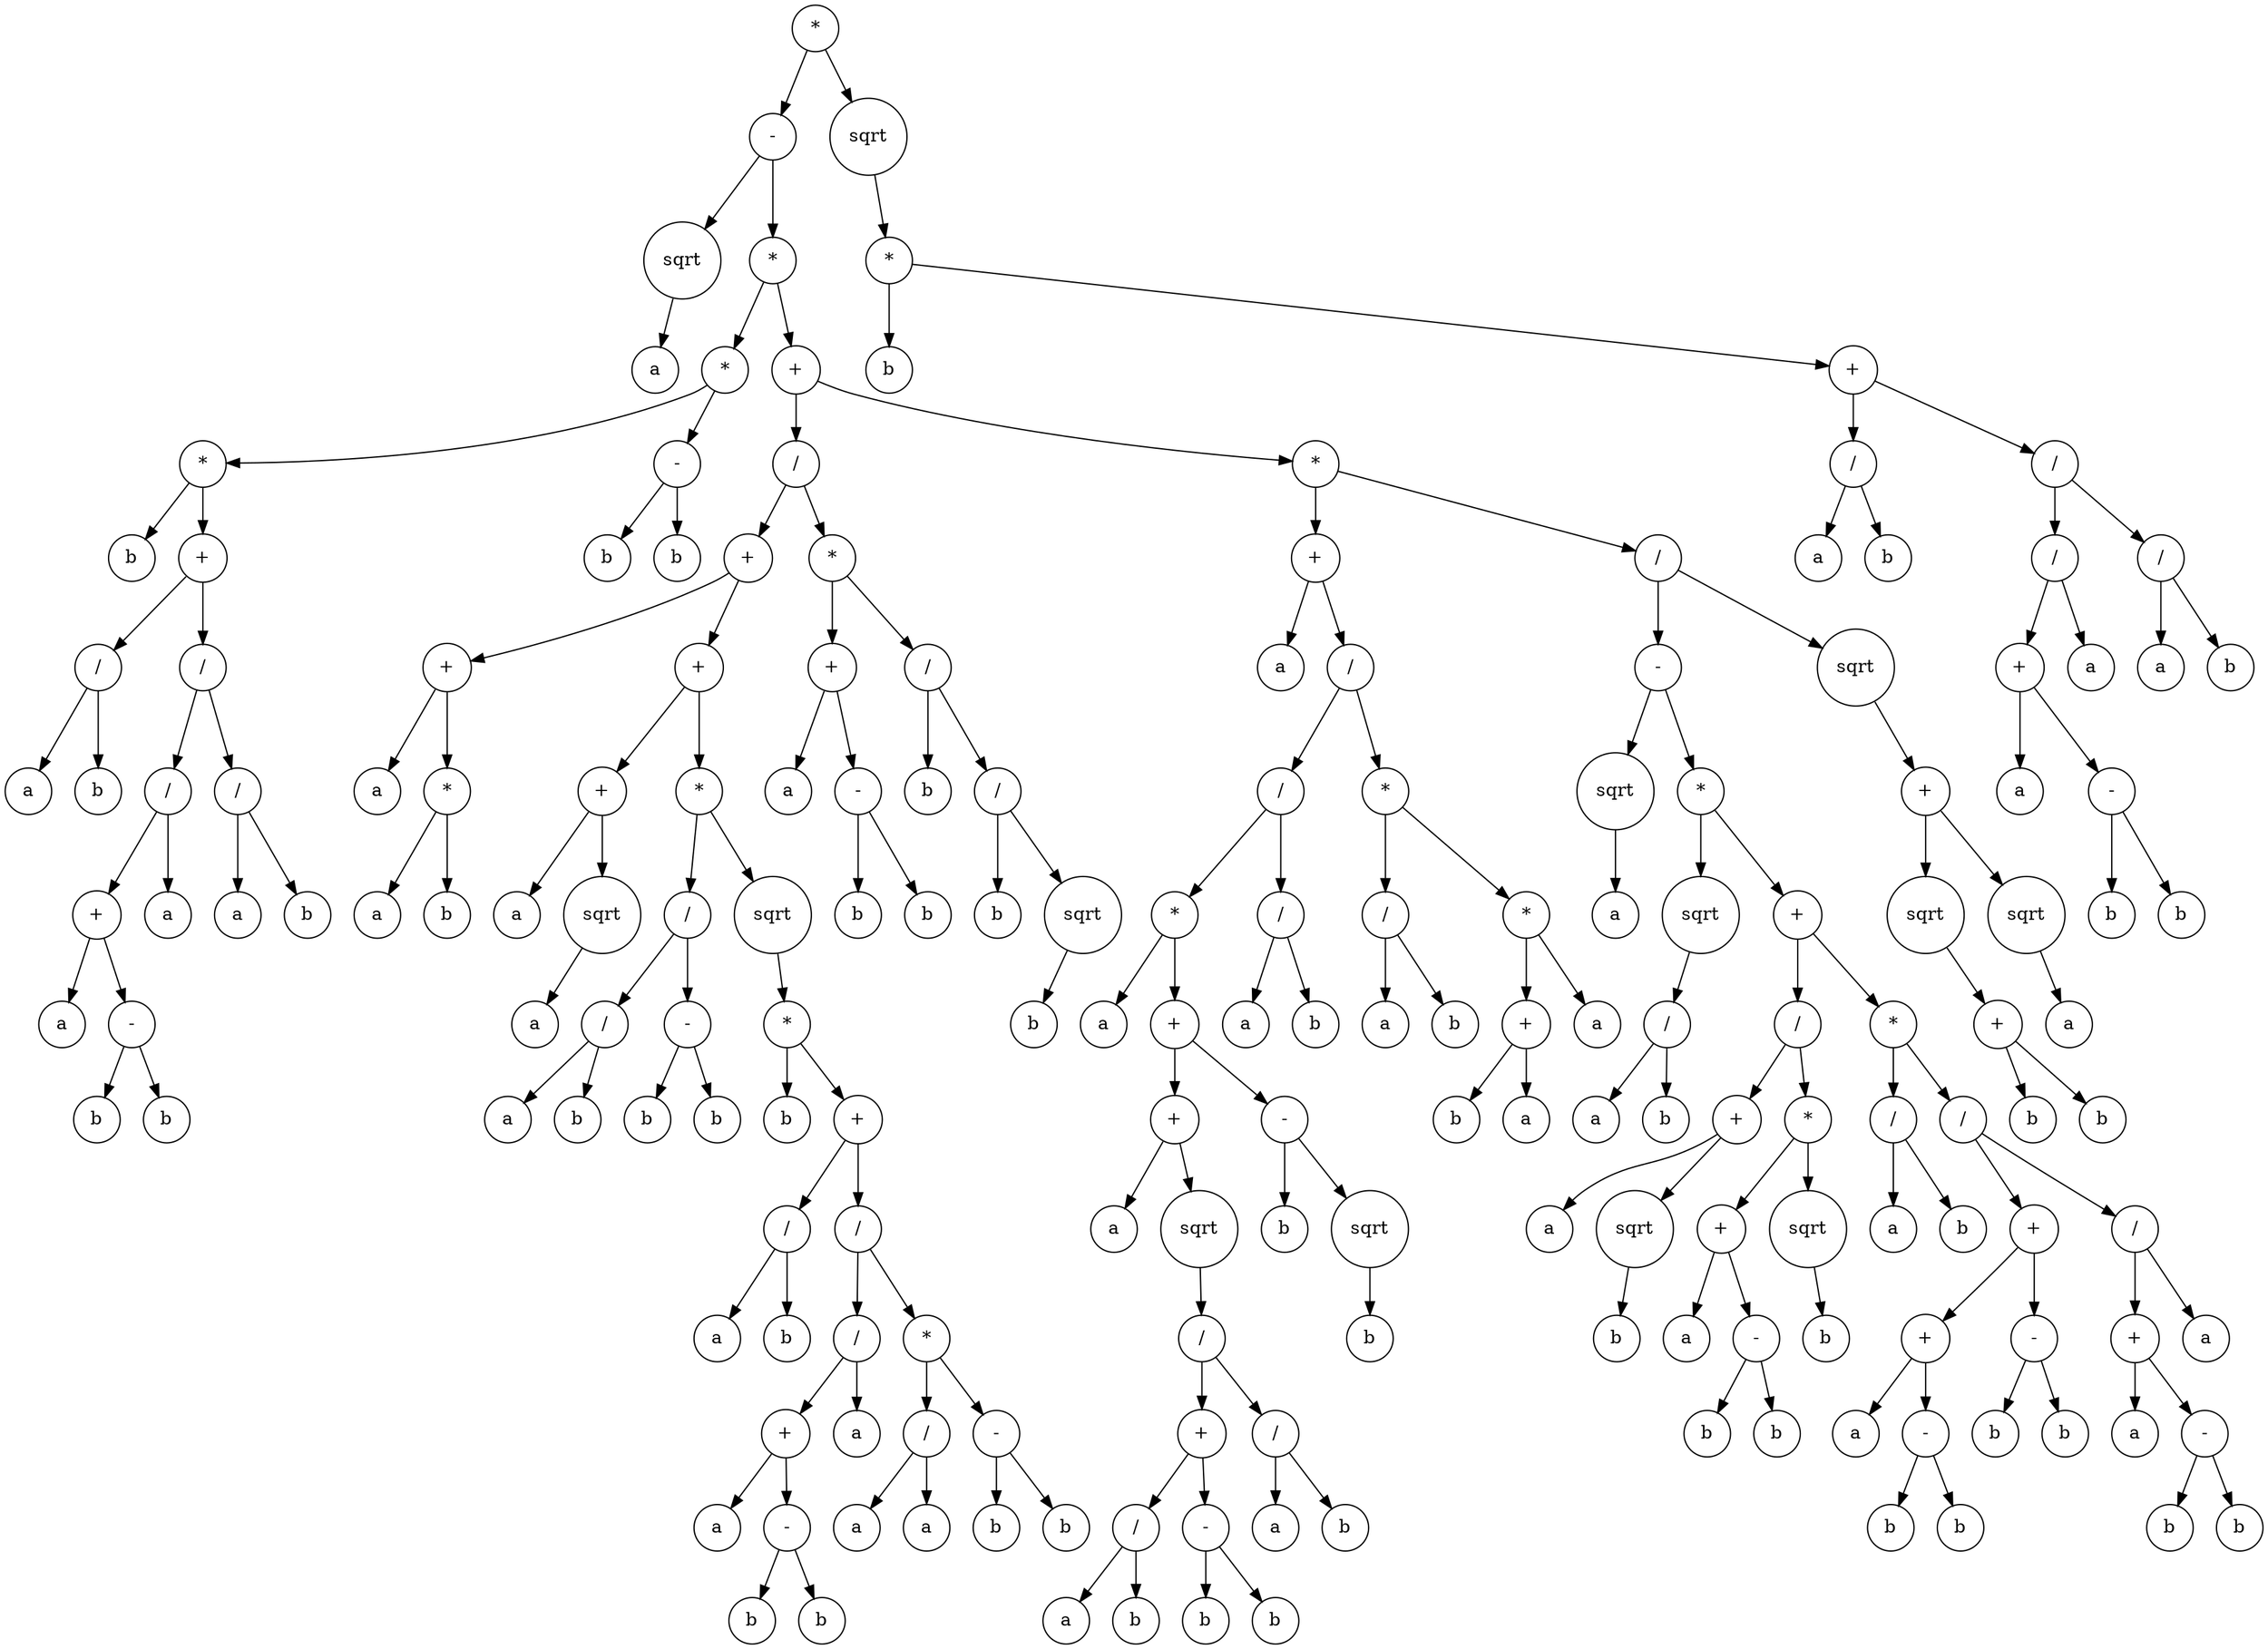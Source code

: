 digraph g {
graph [ordering=out];
node [shape=circle];
n[label = "*"];
n0[label = "-"];
n00[label = "sqrt"];
n000[label = "a"];
n00 -> n000;
n0 -> n00;
n01[label = "*"];
n010[label = "*"];
n0100[label = "*"];
n01000[label = "b"];
n0100 -> n01000;
n01001[label = "+"];
n010010[label = "/"];
n0100100[label = "a"];
n010010 -> n0100100;
n0100101[label = "b"];
n010010 -> n0100101;
n01001 -> n010010;
n010011[label = "/"];
n0100110[label = "/"];
n01001100[label = "+"];
n010011000[label = "a"];
n01001100 -> n010011000;
n010011001[label = "-"];
n0100110010[label = "b"];
n010011001 -> n0100110010;
n0100110011[label = "b"];
n010011001 -> n0100110011;
n01001100 -> n010011001;
n0100110 -> n01001100;
n01001101[label = "a"];
n0100110 -> n01001101;
n010011 -> n0100110;
n0100111[label = "/"];
n01001110[label = "a"];
n0100111 -> n01001110;
n01001111[label = "b"];
n0100111 -> n01001111;
n010011 -> n0100111;
n01001 -> n010011;
n0100 -> n01001;
n010 -> n0100;
n0101[label = "-"];
n01010[label = "b"];
n0101 -> n01010;
n01011[label = "b"];
n0101 -> n01011;
n010 -> n0101;
n01 -> n010;
n011[label = "+"];
n0110[label = "/"];
n01100[label = "+"];
n011000[label = "+"];
n0110000[label = "a"];
n011000 -> n0110000;
n0110001[label = "*"];
n01100010[label = "a"];
n0110001 -> n01100010;
n01100011[label = "b"];
n0110001 -> n01100011;
n011000 -> n0110001;
n01100 -> n011000;
n011001[label = "+"];
n0110010[label = "+"];
n01100100[label = "a"];
n0110010 -> n01100100;
n01100101[label = "sqrt"];
n011001010[label = "a"];
n01100101 -> n011001010;
n0110010 -> n01100101;
n011001 -> n0110010;
n0110011[label = "*"];
n01100110[label = "/"];
n011001100[label = "/"];
n0110011000[label = "a"];
n011001100 -> n0110011000;
n0110011001[label = "b"];
n011001100 -> n0110011001;
n01100110 -> n011001100;
n011001101[label = "-"];
n0110011010[label = "b"];
n011001101 -> n0110011010;
n0110011011[label = "b"];
n011001101 -> n0110011011;
n01100110 -> n011001101;
n0110011 -> n01100110;
n01100111[label = "sqrt"];
n011001110[label = "*"];
n0110011100[label = "b"];
n011001110 -> n0110011100;
n0110011101[label = "+"];
n01100111010[label = "/"];
n011001110100[label = "a"];
n01100111010 -> n011001110100;
n011001110101[label = "b"];
n01100111010 -> n011001110101;
n0110011101 -> n01100111010;
n01100111011[label = "/"];
n011001110110[label = "/"];
n0110011101100[label = "+"];
n01100111011000[label = "a"];
n0110011101100 -> n01100111011000;
n01100111011001[label = "-"];
n011001110110010[label = "b"];
n01100111011001 -> n011001110110010;
n011001110110011[label = "b"];
n01100111011001 -> n011001110110011;
n0110011101100 -> n01100111011001;
n011001110110 -> n0110011101100;
n0110011101101[label = "a"];
n011001110110 -> n0110011101101;
n01100111011 -> n011001110110;
n011001110111[label = "*"];
n0110011101110[label = "/"];
n01100111011100[label = "a"];
n0110011101110 -> n01100111011100;
n01100111011101[label = "a"];
n0110011101110 -> n01100111011101;
n011001110111 -> n0110011101110;
n0110011101111[label = "-"];
n01100111011110[label = "b"];
n0110011101111 -> n01100111011110;
n01100111011111[label = "b"];
n0110011101111 -> n01100111011111;
n011001110111 -> n0110011101111;
n01100111011 -> n011001110111;
n0110011101 -> n01100111011;
n011001110 -> n0110011101;
n01100111 -> n011001110;
n0110011 -> n01100111;
n011001 -> n0110011;
n01100 -> n011001;
n0110 -> n01100;
n01101[label = "*"];
n011010[label = "+"];
n0110100[label = "a"];
n011010 -> n0110100;
n0110101[label = "-"];
n01101010[label = "b"];
n0110101 -> n01101010;
n01101011[label = "b"];
n0110101 -> n01101011;
n011010 -> n0110101;
n01101 -> n011010;
n011011[label = "/"];
n0110110[label = "b"];
n011011 -> n0110110;
n0110111[label = "/"];
n01101110[label = "b"];
n0110111 -> n01101110;
n01101111[label = "sqrt"];
n011011110[label = "b"];
n01101111 -> n011011110;
n0110111 -> n01101111;
n011011 -> n0110111;
n01101 -> n011011;
n0110 -> n01101;
n011 -> n0110;
n0111[label = "*"];
n01110[label = "+"];
n011100[label = "a"];
n01110 -> n011100;
n011101[label = "/"];
n0111010[label = "/"];
n01110100[label = "*"];
n011101000[label = "a"];
n01110100 -> n011101000;
n011101001[label = "+"];
n0111010010[label = "+"];
n01110100100[label = "a"];
n0111010010 -> n01110100100;
n01110100101[label = "sqrt"];
n011101001010[label = "/"];
n0111010010100[label = "+"];
n01110100101000[label = "/"];
n011101001010000[label = "a"];
n01110100101000 -> n011101001010000;
n011101001010001[label = "b"];
n01110100101000 -> n011101001010001;
n0111010010100 -> n01110100101000;
n01110100101001[label = "-"];
n011101001010010[label = "b"];
n01110100101001 -> n011101001010010;
n011101001010011[label = "b"];
n01110100101001 -> n011101001010011;
n0111010010100 -> n01110100101001;
n011101001010 -> n0111010010100;
n0111010010101[label = "/"];
n01110100101010[label = "a"];
n0111010010101 -> n01110100101010;
n01110100101011[label = "b"];
n0111010010101 -> n01110100101011;
n011101001010 -> n0111010010101;
n01110100101 -> n011101001010;
n0111010010 -> n01110100101;
n011101001 -> n0111010010;
n0111010011[label = "-"];
n01110100110[label = "b"];
n0111010011 -> n01110100110;
n01110100111[label = "sqrt"];
n011101001110[label = "b"];
n01110100111 -> n011101001110;
n0111010011 -> n01110100111;
n011101001 -> n0111010011;
n01110100 -> n011101001;
n0111010 -> n01110100;
n01110101[label = "/"];
n011101010[label = "a"];
n01110101 -> n011101010;
n011101011[label = "b"];
n01110101 -> n011101011;
n0111010 -> n01110101;
n011101 -> n0111010;
n0111011[label = "*"];
n01110110[label = "/"];
n011101100[label = "a"];
n01110110 -> n011101100;
n011101101[label = "b"];
n01110110 -> n011101101;
n0111011 -> n01110110;
n01110111[label = "*"];
n011101110[label = "+"];
n0111011100[label = "b"];
n011101110 -> n0111011100;
n0111011101[label = "a"];
n011101110 -> n0111011101;
n01110111 -> n011101110;
n011101111[label = "a"];
n01110111 -> n011101111;
n0111011 -> n01110111;
n011101 -> n0111011;
n01110 -> n011101;
n0111 -> n01110;
n01111[label = "/"];
n011110[label = "-"];
n0111100[label = "sqrt"];
n01111000[label = "a"];
n0111100 -> n01111000;
n011110 -> n0111100;
n0111101[label = "*"];
n01111010[label = "sqrt"];
n011110100[label = "/"];
n0111101000[label = "a"];
n011110100 -> n0111101000;
n0111101001[label = "b"];
n011110100 -> n0111101001;
n01111010 -> n011110100;
n0111101 -> n01111010;
n01111011[label = "+"];
n011110110[label = "/"];
n0111101100[label = "+"];
n01111011000[label = "a"];
n0111101100 -> n01111011000;
n01111011001[label = "sqrt"];
n011110110010[label = "b"];
n01111011001 -> n011110110010;
n0111101100 -> n01111011001;
n011110110 -> n0111101100;
n0111101101[label = "*"];
n01111011010[label = "+"];
n011110110100[label = "a"];
n01111011010 -> n011110110100;
n011110110101[label = "-"];
n0111101101010[label = "b"];
n011110110101 -> n0111101101010;
n0111101101011[label = "b"];
n011110110101 -> n0111101101011;
n01111011010 -> n011110110101;
n0111101101 -> n01111011010;
n01111011011[label = "sqrt"];
n011110110110[label = "b"];
n01111011011 -> n011110110110;
n0111101101 -> n01111011011;
n011110110 -> n0111101101;
n01111011 -> n011110110;
n011110111[label = "*"];
n0111101110[label = "/"];
n01111011100[label = "a"];
n0111101110 -> n01111011100;
n01111011101[label = "b"];
n0111101110 -> n01111011101;
n011110111 -> n0111101110;
n0111101111[label = "/"];
n01111011110[label = "+"];
n011110111100[label = "+"];
n0111101111000[label = "a"];
n011110111100 -> n0111101111000;
n0111101111001[label = "-"];
n01111011110010[label = "b"];
n0111101111001 -> n01111011110010;
n01111011110011[label = "b"];
n0111101111001 -> n01111011110011;
n011110111100 -> n0111101111001;
n01111011110 -> n011110111100;
n011110111101[label = "-"];
n0111101111010[label = "b"];
n011110111101 -> n0111101111010;
n0111101111011[label = "b"];
n011110111101 -> n0111101111011;
n01111011110 -> n011110111101;
n0111101111 -> n01111011110;
n01111011111[label = "/"];
n011110111110[label = "+"];
n0111101111100[label = "a"];
n011110111110 -> n0111101111100;
n0111101111101[label = "-"];
n01111011111010[label = "b"];
n0111101111101 -> n01111011111010;
n01111011111011[label = "b"];
n0111101111101 -> n01111011111011;
n011110111110 -> n0111101111101;
n01111011111 -> n011110111110;
n011110111111[label = "a"];
n01111011111 -> n011110111111;
n0111101111 -> n01111011111;
n011110111 -> n0111101111;
n01111011 -> n011110111;
n0111101 -> n01111011;
n011110 -> n0111101;
n01111 -> n011110;
n011111[label = "sqrt"];
n0111110[label = "+"];
n01111100[label = "sqrt"];
n011111000[label = "+"];
n0111110000[label = "b"];
n011111000 -> n0111110000;
n0111110001[label = "b"];
n011111000 -> n0111110001;
n01111100 -> n011111000;
n0111110 -> n01111100;
n01111101[label = "sqrt"];
n011111010[label = "a"];
n01111101 -> n011111010;
n0111110 -> n01111101;
n011111 -> n0111110;
n01111 -> n011111;
n0111 -> n01111;
n011 -> n0111;
n01 -> n011;
n0 -> n01;
n -> n0;
n1[label = "sqrt"];
n10[label = "*"];
n100[label = "b"];
n10 -> n100;
n101[label = "+"];
n1010[label = "/"];
n10100[label = "a"];
n1010 -> n10100;
n10101[label = "b"];
n1010 -> n10101;
n101 -> n1010;
n1011[label = "/"];
n10110[label = "/"];
n101100[label = "+"];
n1011000[label = "a"];
n101100 -> n1011000;
n1011001[label = "-"];
n10110010[label = "b"];
n1011001 -> n10110010;
n10110011[label = "b"];
n1011001 -> n10110011;
n101100 -> n1011001;
n10110 -> n101100;
n101101[label = "a"];
n10110 -> n101101;
n1011 -> n10110;
n10111[label = "/"];
n101110[label = "a"];
n10111 -> n101110;
n101111[label = "b"];
n10111 -> n101111;
n1011 -> n10111;
n101 -> n1011;
n10 -> n101;
n1 -> n10;
n -> n1;
}
